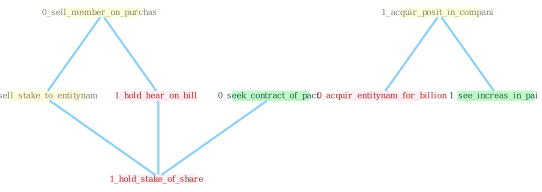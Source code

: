 Graph G{ 
    node
    [shape=polygon,style=filled,width=.5,height=.06,color="#BDFCC9",fixedsize=true,fontsize=4,
    fontcolor="#2f4f4f"];
    {node
    [color="#ffffe0", fontcolor="#8b7d6b"] "0_sell_member_on_purchas " "1_acquir_posit_in_compani " "0_sell_stake_to_entitynam "}
{node [color="#fff0f5", fontcolor="#b22222"] "0_acquir_entitynam_for_billion " "1_hold_hear_on_bill " "1_hold_stake_of_share "}
edge [color="#B0E2FF"];

	"0_sell_member_on_purchas " -- "0_sell_stake_to_entitynam " [w="1", color="#87cefa" ];
	"0_sell_member_on_purchas " -- "1_hold_hear_on_bill " [w="1", color="#87cefa" ];
	"1_acquir_posit_in_compani " -- "0_acquir_entitynam_for_billion " [w="1", color="#87cefa" ];
	"1_acquir_posit_in_compani " -- "1_see_increas_in_pai " [w="1", color="#87cefa" ];
	"0_sell_stake_to_entitynam " -- "1_hold_stake_of_share " [w="1", color="#87cefa" ];
	"0_seek_contract_of_pact " -- "1_hold_stake_of_share " [w="1", color="#87cefa" ];
	"1_hold_hear_on_bill " -- "1_hold_stake_of_share " [w="1", color="#87cefa" ];
}